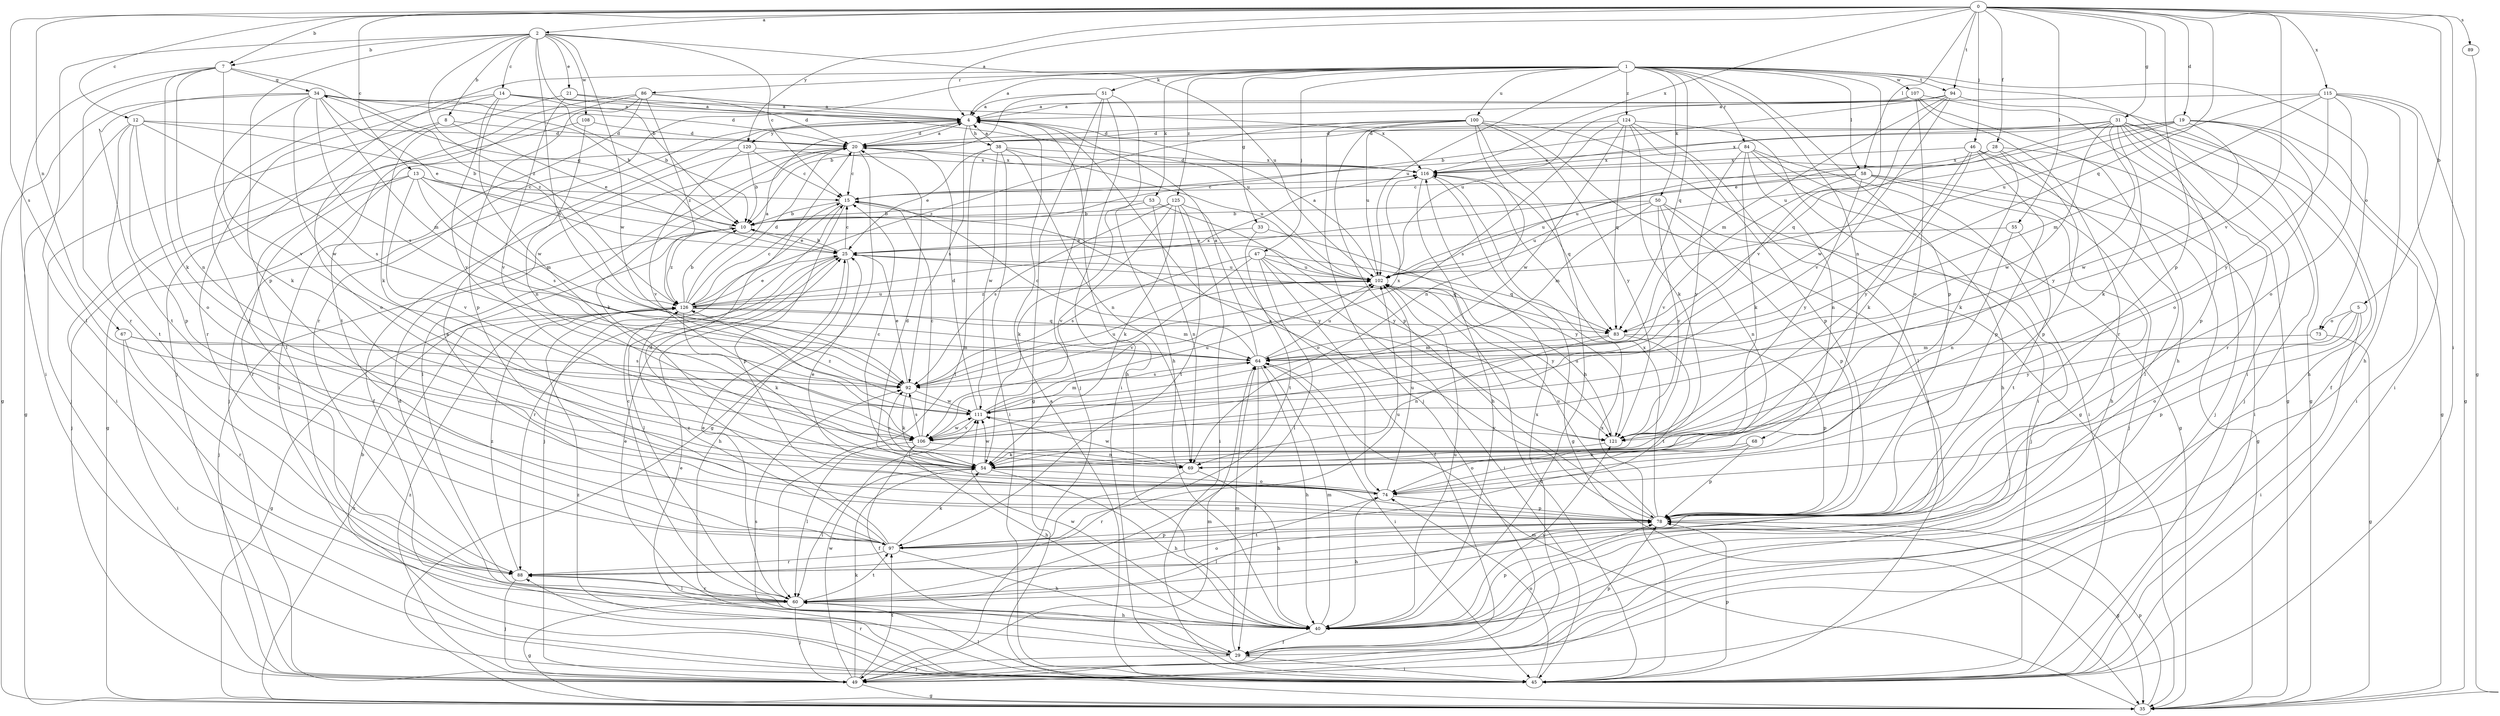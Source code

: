 strict digraph  {
0;
1;
2;
4;
5;
7;
8;
10;
12;
13;
14;
15;
19;
20;
21;
25;
28;
29;
31;
33;
34;
35;
38;
40;
45;
46;
47;
49;
50;
51;
53;
54;
55;
58;
60;
64;
67;
68;
69;
73;
74;
78;
83;
84;
86;
88;
89;
92;
94;
97;
100;
102;
106;
107;
108;
111;
115;
116;
120;
121;
124;
125;
126;
0 -> 2  [label=a];
0 -> 4  [label=a];
0 -> 5  [label=b];
0 -> 7  [label=b];
0 -> 12  [label=c];
0 -> 13  [label=c];
0 -> 19  [label=d];
0 -> 28  [label=f];
0 -> 31  [label=g];
0 -> 45  [label=i];
0 -> 46  [label=j];
0 -> 55  [label=l];
0 -> 58  [label=l];
0 -> 67  [label=n];
0 -> 78  [label=p];
0 -> 83  [label=q];
0 -> 89  [label=s];
0 -> 92  [label=s];
0 -> 94  [label=t];
0 -> 106  [label=v];
0 -> 115  [label=x];
0 -> 116  [label=x];
0 -> 120  [label=y];
1 -> 4  [label=a];
1 -> 33  [label=g];
1 -> 45  [label=i];
1 -> 47  [label=j];
1 -> 49  [label=j];
1 -> 50  [label=k];
1 -> 51  [label=k];
1 -> 53  [label=k];
1 -> 58  [label=l];
1 -> 68  [label=n];
1 -> 73  [label=o];
1 -> 78  [label=p];
1 -> 83  [label=q];
1 -> 84  [label=r];
1 -> 86  [label=r];
1 -> 88  [label=r];
1 -> 94  [label=t];
1 -> 100  [label=u];
1 -> 102  [label=u];
1 -> 106  [label=v];
1 -> 107  [label=w];
1 -> 124  [label=z];
1 -> 125  [label=z];
2 -> 7  [label=b];
2 -> 8  [label=b];
2 -> 10  [label=b];
2 -> 14  [label=c];
2 -> 15  [label=c];
2 -> 21  [label=e];
2 -> 60  [label=l];
2 -> 78  [label=p];
2 -> 92  [label=s];
2 -> 102  [label=u];
2 -> 108  [label=w];
2 -> 111  [label=w];
2 -> 126  [label=z];
4 -> 20  [label=d];
4 -> 38  [label=h];
4 -> 40  [label=h];
4 -> 49  [label=j];
4 -> 92  [label=s];
4 -> 120  [label=y];
5 -> 45  [label=i];
5 -> 73  [label=o];
5 -> 74  [label=o];
5 -> 78  [label=p];
5 -> 121  [label=y];
7 -> 34  [label=g];
7 -> 45  [label=i];
7 -> 54  [label=k];
7 -> 69  [label=n];
7 -> 88  [label=r];
7 -> 106  [label=v];
7 -> 126  [label=z];
8 -> 20  [label=d];
8 -> 25  [label=e];
8 -> 49  [label=j];
8 -> 74  [label=o];
10 -> 25  [label=e];
10 -> 34  [label=g];
10 -> 49  [label=j];
10 -> 126  [label=z];
12 -> 10  [label=b];
12 -> 20  [label=d];
12 -> 35  [label=g];
12 -> 74  [label=o];
12 -> 78  [label=p];
12 -> 92  [label=s];
12 -> 97  [label=t];
13 -> 15  [label=c];
13 -> 49  [label=j];
13 -> 64  [label=m];
13 -> 88  [label=r];
13 -> 92  [label=s];
13 -> 102  [label=u];
13 -> 106  [label=v];
14 -> 4  [label=a];
14 -> 10  [label=b];
14 -> 88  [label=r];
14 -> 97  [label=t];
14 -> 106  [label=v];
14 -> 111  [label=w];
14 -> 116  [label=x];
15 -> 10  [label=b];
15 -> 49  [label=j];
15 -> 78  [label=p];
15 -> 121  [label=y];
19 -> 15  [label=c];
19 -> 20  [label=d];
19 -> 25  [label=e];
19 -> 35  [label=g];
19 -> 45  [label=i];
19 -> 74  [label=o];
19 -> 102  [label=u];
19 -> 111  [label=w];
20 -> 4  [label=a];
20 -> 15  [label=c];
20 -> 29  [label=f];
20 -> 35  [label=g];
20 -> 54  [label=k];
20 -> 60  [label=l];
20 -> 116  [label=x];
21 -> 4  [label=a];
21 -> 54  [label=k];
21 -> 102  [label=u];
21 -> 106  [label=v];
25 -> 10  [label=b];
25 -> 15  [label=c];
25 -> 40  [label=h];
25 -> 60  [label=l];
25 -> 83  [label=q];
25 -> 88  [label=r];
25 -> 102  [label=u];
28 -> 49  [label=j];
28 -> 54  [label=k];
28 -> 78  [label=p];
28 -> 102  [label=u];
28 -> 116  [label=x];
29 -> 20  [label=d];
29 -> 45  [label=i];
29 -> 49  [label=j];
29 -> 64  [label=m];
29 -> 78  [label=p];
29 -> 92  [label=s];
29 -> 116  [label=x];
31 -> 20  [label=d];
31 -> 29  [label=f];
31 -> 40  [label=h];
31 -> 49  [label=j];
31 -> 54  [label=k];
31 -> 78  [label=p];
31 -> 83  [label=q];
31 -> 88  [label=r];
31 -> 111  [label=w];
31 -> 116  [label=x];
31 -> 121  [label=y];
33 -> 25  [label=e];
33 -> 97  [label=t];
33 -> 121  [label=y];
34 -> 4  [label=a];
34 -> 10  [label=b];
34 -> 20  [label=d];
34 -> 25  [label=e];
34 -> 35  [label=g];
34 -> 54  [label=k];
34 -> 64  [label=m];
34 -> 92  [label=s];
34 -> 97  [label=t];
34 -> 111  [label=w];
35 -> 64  [label=m];
35 -> 78  [label=p];
35 -> 126  [label=z];
38 -> 4  [label=a];
38 -> 25  [label=e];
38 -> 45  [label=i];
38 -> 60  [label=l];
38 -> 69  [label=n];
38 -> 102  [label=u];
38 -> 111  [label=w];
38 -> 116  [label=x];
40 -> 25  [label=e];
40 -> 29  [label=f];
40 -> 64  [label=m];
40 -> 78  [label=p];
40 -> 102  [label=u];
40 -> 111  [label=w];
40 -> 121  [label=y];
45 -> 4  [label=a];
45 -> 10  [label=b];
45 -> 25  [label=e];
45 -> 60  [label=l];
45 -> 74  [label=o];
45 -> 78  [label=p];
45 -> 88  [label=r];
45 -> 102  [label=u];
45 -> 116  [label=x];
45 -> 126  [label=z];
46 -> 45  [label=i];
46 -> 54  [label=k];
46 -> 60  [label=l];
46 -> 78  [label=p];
46 -> 116  [label=x];
46 -> 121  [label=y];
47 -> 29  [label=f];
47 -> 45  [label=i];
47 -> 60  [label=l];
47 -> 83  [label=q];
47 -> 92  [label=s];
47 -> 102  [label=u];
47 -> 106  [label=v];
49 -> 35  [label=g];
49 -> 54  [label=k];
49 -> 64  [label=m];
49 -> 97  [label=t];
49 -> 111  [label=w];
49 -> 126  [label=z];
50 -> 10  [label=b];
50 -> 49  [label=j];
50 -> 64  [label=m];
50 -> 69  [label=n];
50 -> 78  [label=p];
50 -> 102  [label=u];
50 -> 121  [label=y];
51 -> 4  [label=a];
51 -> 10  [label=b];
51 -> 35  [label=g];
51 -> 40  [label=h];
51 -> 45  [label=i];
51 -> 49  [label=j];
53 -> 10  [label=b];
53 -> 54  [label=k];
53 -> 69  [label=n];
53 -> 121  [label=y];
54 -> 15  [label=c];
54 -> 40  [label=h];
54 -> 60  [label=l];
54 -> 74  [label=o];
54 -> 92  [label=s];
54 -> 111  [label=w];
55 -> 25  [label=e];
55 -> 69  [label=n];
55 -> 97  [label=t];
58 -> 15  [label=c];
58 -> 35  [label=g];
58 -> 40  [label=h];
58 -> 49  [label=j];
58 -> 102  [label=u];
58 -> 106  [label=v];
58 -> 121  [label=y];
60 -> 15  [label=c];
60 -> 25  [label=e];
60 -> 35  [label=g];
60 -> 40  [label=h];
60 -> 49  [label=j];
60 -> 74  [label=o];
60 -> 88  [label=r];
60 -> 97  [label=t];
64 -> 4  [label=a];
64 -> 15  [label=c];
64 -> 29  [label=f];
64 -> 40  [label=h];
64 -> 45  [label=i];
64 -> 92  [label=s];
64 -> 102  [label=u];
67 -> 45  [label=i];
67 -> 64  [label=m];
67 -> 88  [label=r];
67 -> 92  [label=s];
68 -> 54  [label=k];
68 -> 74  [label=o];
68 -> 78  [label=p];
69 -> 40  [label=h];
69 -> 88  [label=r];
69 -> 111  [label=w];
73 -> 35  [label=g];
73 -> 64  [label=m];
74 -> 20  [label=d];
74 -> 25  [label=e];
74 -> 40  [label=h];
74 -> 78  [label=p];
74 -> 102  [label=u];
78 -> 4  [label=a];
78 -> 35  [label=g];
78 -> 60  [label=l];
78 -> 97  [label=t];
78 -> 102  [label=u];
78 -> 116  [label=x];
83 -> 64  [label=m];
83 -> 69  [label=n];
83 -> 78  [label=p];
83 -> 97  [label=t];
84 -> 35  [label=g];
84 -> 40  [label=h];
84 -> 45  [label=i];
84 -> 54  [label=k];
84 -> 69  [label=n];
84 -> 116  [label=x];
84 -> 121  [label=y];
86 -> 4  [label=a];
86 -> 20  [label=d];
86 -> 45  [label=i];
86 -> 60  [label=l];
86 -> 78  [label=p];
86 -> 97  [label=t];
86 -> 126  [label=z];
88 -> 49  [label=j];
88 -> 60  [label=l];
88 -> 126  [label=z];
89 -> 35  [label=g];
92 -> 25  [label=e];
92 -> 54  [label=k];
92 -> 102  [label=u];
92 -> 111  [label=w];
92 -> 116  [label=x];
94 -> 4  [label=a];
94 -> 10  [label=b];
94 -> 35  [label=g];
94 -> 64  [label=m];
94 -> 106  [label=v];
94 -> 111  [label=w];
97 -> 4  [label=a];
97 -> 20  [label=d];
97 -> 40  [label=h];
97 -> 54  [label=k];
97 -> 78  [label=p];
97 -> 88  [label=r];
97 -> 102  [label=u];
97 -> 126  [label=z];
100 -> 20  [label=d];
100 -> 35  [label=g];
100 -> 40  [label=h];
100 -> 45  [label=i];
100 -> 49  [label=j];
100 -> 69  [label=n];
100 -> 78  [label=p];
100 -> 102  [label=u];
100 -> 121  [label=y];
100 -> 126  [label=z];
102 -> 4  [label=a];
102 -> 121  [label=y];
102 -> 126  [label=z];
106 -> 15  [label=c];
106 -> 29  [label=f];
106 -> 40  [label=h];
106 -> 60  [label=l];
106 -> 69  [label=n];
106 -> 92  [label=s];
106 -> 111  [label=w];
107 -> 4  [label=a];
107 -> 35  [label=g];
107 -> 40  [label=h];
107 -> 74  [label=o];
107 -> 88  [label=r];
107 -> 102  [label=u];
108 -> 20  [label=d];
108 -> 45  [label=i];
108 -> 69  [label=n];
111 -> 20  [label=d];
111 -> 64  [label=m];
111 -> 102  [label=u];
111 -> 106  [label=v];
111 -> 121  [label=y];
111 -> 126  [label=z];
115 -> 4  [label=a];
115 -> 35  [label=g];
115 -> 40  [label=h];
115 -> 45  [label=i];
115 -> 64  [label=m];
115 -> 74  [label=o];
115 -> 102  [label=u];
115 -> 121  [label=y];
116 -> 15  [label=c];
116 -> 20  [label=d];
116 -> 35  [label=g];
116 -> 40  [label=h];
116 -> 83  [label=q];
120 -> 10  [label=b];
120 -> 15  [label=c];
120 -> 35  [label=g];
120 -> 106  [label=v];
120 -> 116  [label=x];
121 -> 54  [label=k];
121 -> 102  [label=u];
124 -> 20  [label=d];
124 -> 45  [label=i];
124 -> 54  [label=k];
124 -> 60  [label=l];
124 -> 78  [label=p];
124 -> 83  [label=q];
124 -> 92  [label=s];
124 -> 111  [label=w];
125 -> 10  [label=b];
125 -> 45  [label=i];
125 -> 54  [label=k];
125 -> 74  [label=o];
125 -> 92  [label=s];
125 -> 97  [label=t];
125 -> 106  [label=v];
126 -> 4  [label=a];
126 -> 10  [label=b];
126 -> 15  [label=c];
126 -> 20  [label=d];
126 -> 25  [label=e];
126 -> 35  [label=g];
126 -> 54  [label=k];
126 -> 64  [label=m];
126 -> 83  [label=q];
126 -> 102  [label=u];
126 -> 116  [label=x];
}
